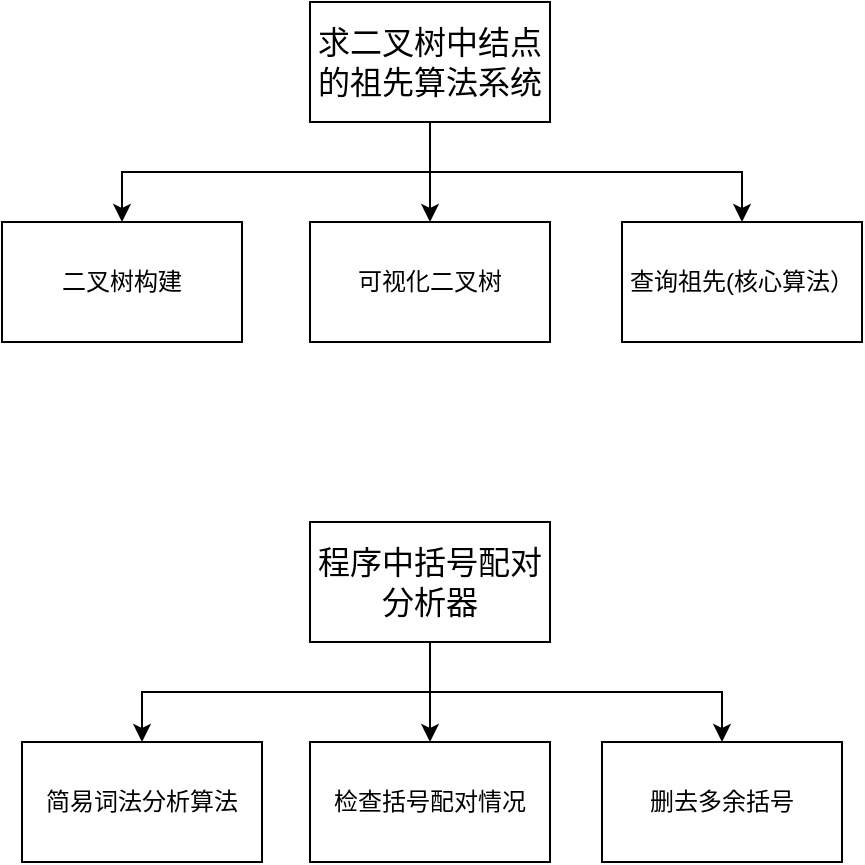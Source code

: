<mxfile version="24.8.4">
  <diagram id="prtHgNgQTEPvFCAcTncT" name="Page-1">
    <mxGraphModel dx="1562" dy="810" grid="1" gridSize="10" guides="1" tooltips="1" connect="1" arrows="1" fold="1" page="1" pageScale="1" pageWidth="827" pageHeight="1169" math="0" shadow="0">
      <root>
        <mxCell id="0" />
        <mxCell id="1" parent="0" />
        <mxCell id="22M5ryU6tScHN-uPnKEi-7" style="edgeStyle=orthogonalEdgeStyle;rounded=0;orthogonalLoop=1;jettySize=auto;html=1;exitX=0.5;exitY=1;exitDx=0;exitDy=0;labelBackgroundColor=none;fontColor=default;" edge="1" parent="1" source="22M5ryU6tScHN-uPnKEi-1" target="22M5ryU6tScHN-uPnKEi-6">
          <mxGeometry relative="1" as="geometry" />
        </mxCell>
        <mxCell id="22M5ryU6tScHN-uPnKEi-8" style="edgeStyle=orthogonalEdgeStyle;rounded=0;orthogonalLoop=1;jettySize=auto;html=1;exitX=0.5;exitY=1;exitDx=0;exitDy=0;entryX=0.5;entryY=0;entryDx=0;entryDy=0;labelBackgroundColor=none;fontColor=default;" edge="1" parent="1" source="22M5ryU6tScHN-uPnKEi-1" target="22M5ryU6tScHN-uPnKEi-5">
          <mxGeometry relative="1" as="geometry" />
        </mxCell>
        <mxCell id="22M5ryU6tScHN-uPnKEi-10" style="edgeStyle=orthogonalEdgeStyle;rounded=0;orthogonalLoop=1;jettySize=auto;html=1;exitX=0.5;exitY=1;exitDx=0;exitDy=0;labelBackgroundColor=none;fontColor=default;" edge="1" parent="1" source="22M5ryU6tScHN-uPnKEi-1" target="22M5ryU6tScHN-uPnKEi-2">
          <mxGeometry relative="1" as="geometry" />
        </mxCell>
        <mxCell id="22M5ryU6tScHN-uPnKEi-1" value="&lt;span style=&quot;font-size: 12pt;&quot;&gt;求二叉树中结点的祖先算法系统&lt;/span&gt;" style="rounded=0;whiteSpace=wrap;html=1;labelBackgroundColor=none;fontFamily=Helvetica;" vertex="1" parent="1">
          <mxGeometry x="354" y="140" width="120" height="60" as="geometry" />
        </mxCell>
        <mxCell id="22M5ryU6tScHN-uPnKEi-2" value="二叉树构建" style="rounded=0;whiteSpace=wrap;html=1;labelBackgroundColor=none;" vertex="1" parent="1">
          <mxGeometry x="200" y="250" width="120" height="60" as="geometry" />
        </mxCell>
        <mxCell id="22M5ryU6tScHN-uPnKEi-5" value="查询祖先(核心算法）" style="rounded=0;whiteSpace=wrap;html=1;labelBackgroundColor=none;" vertex="1" parent="1">
          <mxGeometry x="510" y="250" width="120" height="60" as="geometry" />
        </mxCell>
        <mxCell id="22M5ryU6tScHN-uPnKEi-6" value="可视化二叉树" style="rounded=0;whiteSpace=wrap;html=1;labelBackgroundColor=none;" vertex="1" parent="1">
          <mxGeometry x="354" y="250" width="120" height="60" as="geometry" />
        </mxCell>
        <mxCell id="22M5ryU6tScHN-uPnKEi-17" style="edgeStyle=orthogonalEdgeStyle;rounded=0;orthogonalLoop=1;jettySize=auto;html=1;exitX=0.5;exitY=1;exitDx=0;exitDy=0;" edge="1" parent="1" source="22M5ryU6tScHN-uPnKEi-11" target="22M5ryU6tScHN-uPnKEi-12">
          <mxGeometry relative="1" as="geometry" />
        </mxCell>
        <mxCell id="22M5ryU6tScHN-uPnKEi-18" style="edgeStyle=orthogonalEdgeStyle;rounded=0;orthogonalLoop=1;jettySize=auto;html=1;exitX=0.5;exitY=1;exitDx=0;exitDy=0;" edge="1" parent="1" source="22M5ryU6tScHN-uPnKEi-11" target="22M5ryU6tScHN-uPnKEi-14">
          <mxGeometry relative="1" as="geometry" />
        </mxCell>
        <mxCell id="22M5ryU6tScHN-uPnKEi-19" style="edgeStyle=orthogonalEdgeStyle;rounded=0;orthogonalLoop=1;jettySize=auto;html=1;exitX=0.5;exitY=1;exitDx=0;exitDy=0;" edge="1" parent="1" source="22M5ryU6tScHN-uPnKEi-11" target="22M5ryU6tScHN-uPnKEi-13">
          <mxGeometry relative="1" as="geometry" />
        </mxCell>
        <mxCell id="22M5ryU6tScHN-uPnKEi-11" value="&lt;font style=&quot;font-size: 16px;&quot;&gt;程序中括号配对分析器&lt;/font&gt;" style="rounded=0;whiteSpace=wrap;html=1;" vertex="1" parent="1">
          <mxGeometry x="354" y="400" width="120" height="60" as="geometry" />
        </mxCell>
        <mxCell id="22M5ryU6tScHN-uPnKEi-12" value="简易词法分析算法" style="rounded=0;whiteSpace=wrap;html=1;" vertex="1" parent="1">
          <mxGeometry x="210" y="510" width="120" height="60" as="geometry" />
        </mxCell>
        <mxCell id="22M5ryU6tScHN-uPnKEi-13" value="删去多余括号" style="rounded=0;whiteSpace=wrap;html=1;" vertex="1" parent="1">
          <mxGeometry x="500" y="510" width="120" height="60" as="geometry" />
        </mxCell>
        <mxCell id="22M5ryU6tScHN-uPnKEi-14" value="检查括号配对情况" style="rounded=0;whiteSpace=wrap;html=1;" vertex="1" parent="1">
          <mxGeometry x="354" y="510" width="120" height="60" as="geometry" />
        </mxCell>
      </root>
    </mxGraphModel>
  </diagram>
</mxfile>

